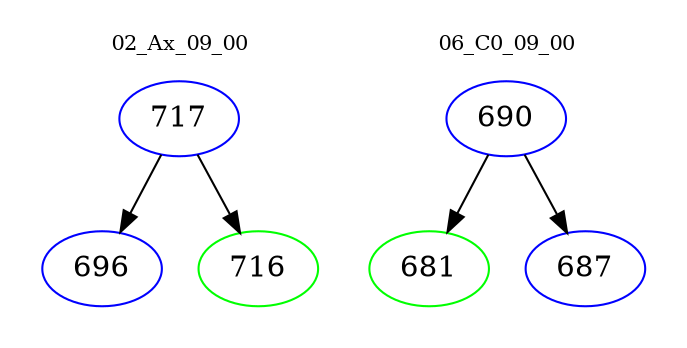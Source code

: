 digraph{
subgraph cluster_0 {
color = white
label = "02_Ax_09_00";
fontsize=10;
T0_717 [label="717", color="blue"]
T0_717 -> T0_696 [color="black"]
T0_696 [label="696", color="blue"]
T0_717 -> T0_716 [color="black"]
T0_716 [label="716", color="green"]
}
subgraph cluster_1 {
color = white
label = "06_C0_09_00";
fontsize=10;
T1_690 [label="690", color="blue"]
T1_690 -> T1_681 [color="black"]
T1_681 [label="681", color="green"]
T1_690 -> T1_687 [color="black"]
T1_687 [label="687", color="blue"]
}
}
